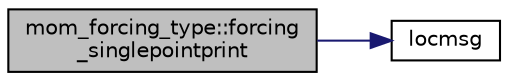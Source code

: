 digraph "mom_forcing_type::forcing_singlepointprint"
{
 // INTERACTIVE_SVG=YES
 // LATEX_PDF_SIZE
  edge [fontname="Helvetica",fontsize="10",labelfontname="Helvetica",labelfontsize="10"];
  node [fontname="Helvetica",fontsize="10",shape=record];
  rankdir="LR";
  Node1 [label="mom_forcing_type::forcing\l_singlepointprint",height=0.2,width=0.4,color="black", fillcolor="grey75", style="filled", fontcolor="black",tooltip="Write out values of the fluxes arrays at the i,j location. This is a debugging tool."];
  Node1 -> Node2 [color="midnightblue",fontsize="10",style="solid",fontname="Helvetica"];
  Node2 [label="locmsg",height=0.2,width=0.4,color="black", fillcolor="white", style="filled",URL="$MOM__forcing__type_8F90.html#a44866f115b527c8a90369632eb0b6eda",tooltip="Format and write a message depending on associated state of array."];
}
